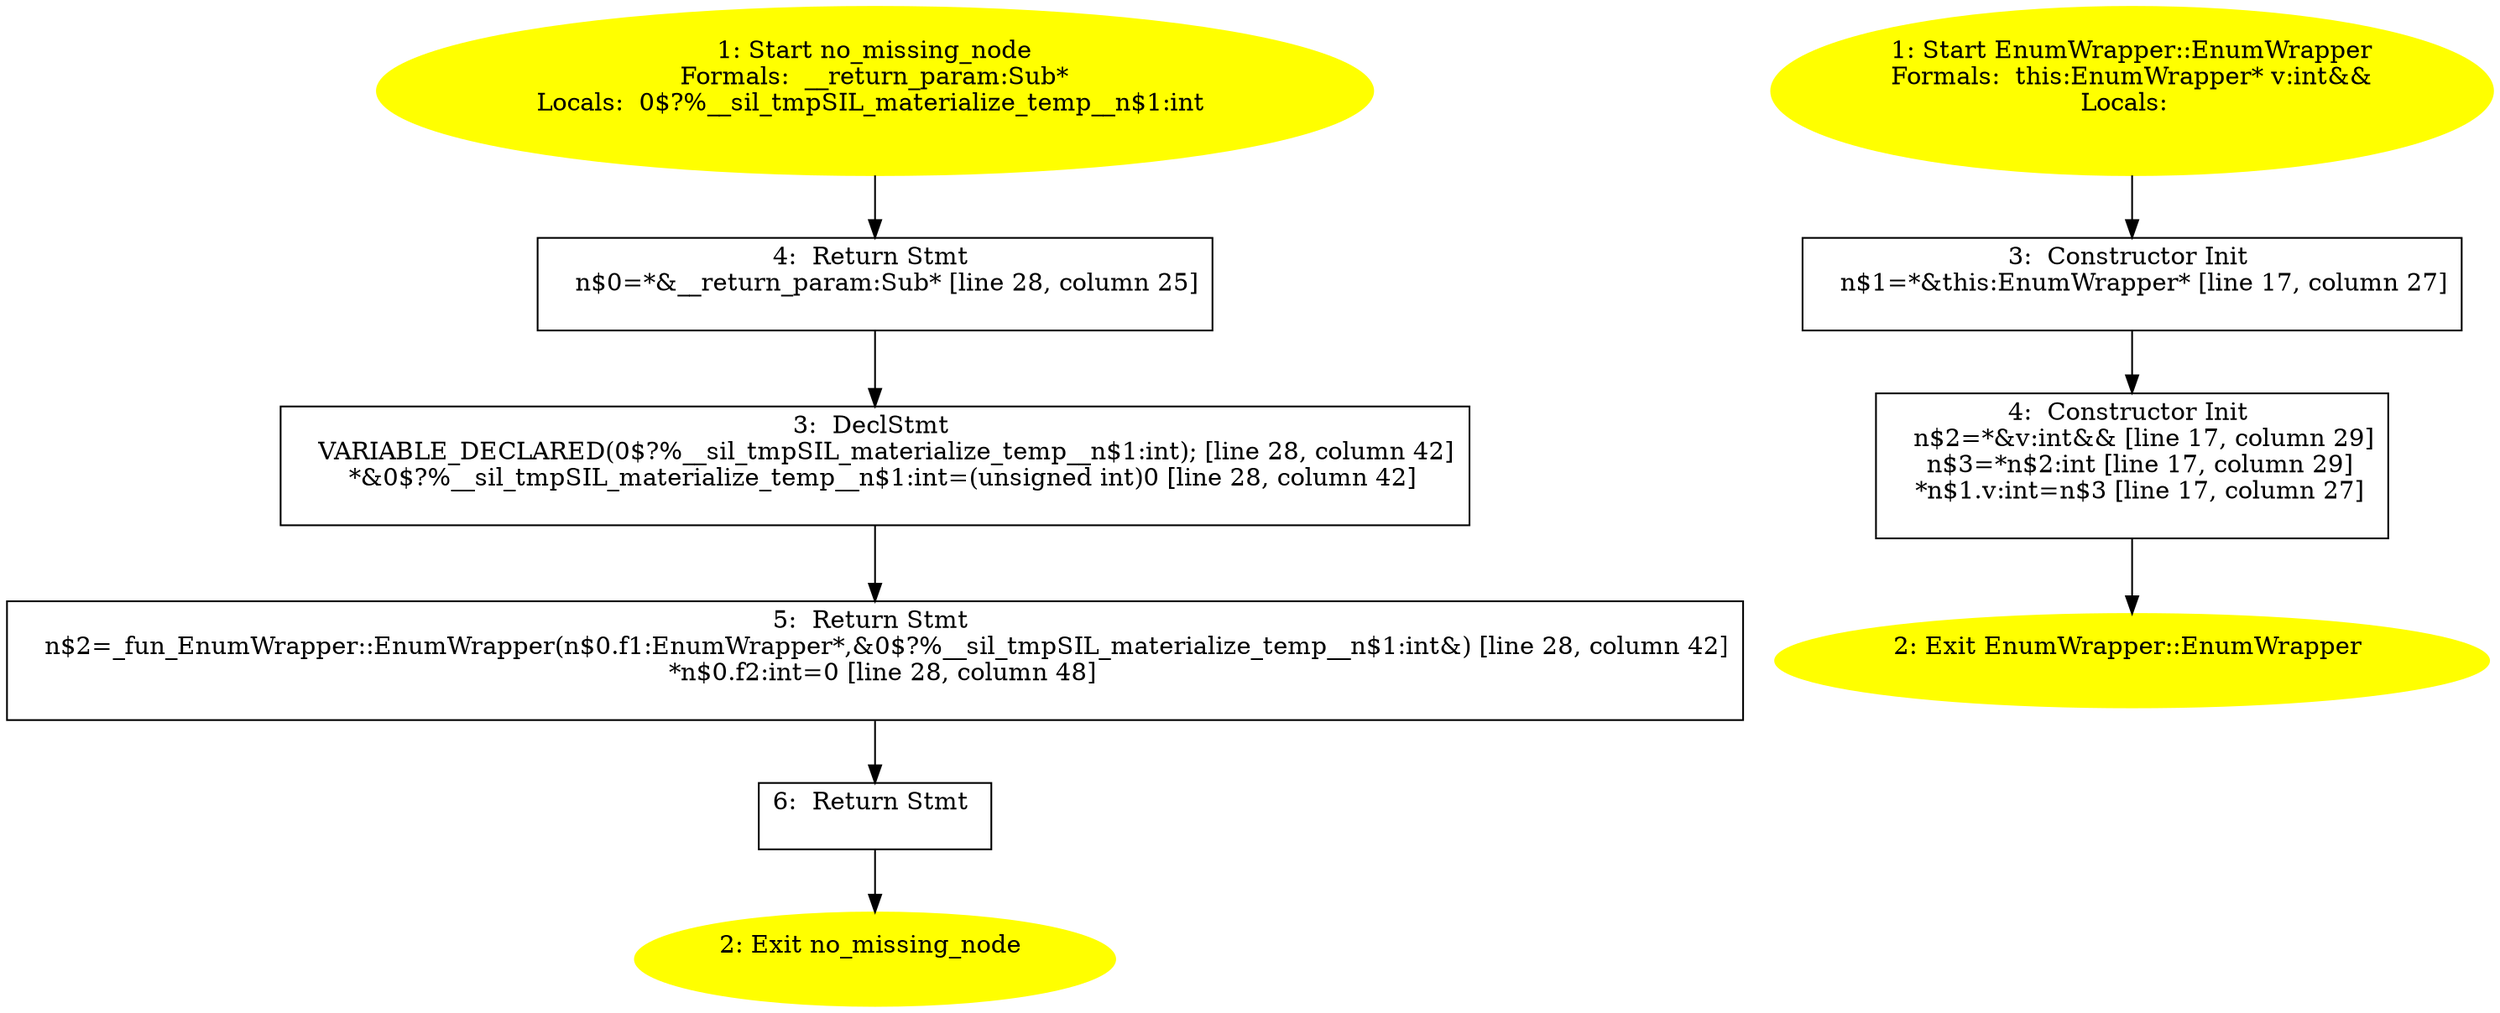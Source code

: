 /* @generated */
digraph cfg {
"no_missing_node(class Sub)#286112.8843aaec68040db1_1" [label="1: Start no_missing_node\nFormals:  __return_param:Sub*\nLocals:  0$?%__sil_tmpSIL_materialize_temp__n$1:int \n  " color=yellow style=filled]
	

	 "no_missing_node(class Sub)#286112.8843aaec68040db1_1" -> "no_missing_node(class Sub)#286112.8843aaec68040db1_4" ;
"no_missing_node(class Sub)#286112.8843aaec68040db1_2" [label="2: Exit no_missing_node \n  " color=yellow style=filled]
	

"no_missing_node(class Sub)#286112.8843aaec68040db1_3" [label="3:  DeclStmt \n   VARIABLE_DECLARED(0$?%__sil_tmpSIL_materialize_temp__n$1:int); [line 28, column 42]\n  *&0$?%__sil_tmpSIL_materialize_temp__n$1:int=(unsigned int)0 [line 28, column 42]\n " shape="box"]
	

	 "no_missing_node(class Sub)#286112.8843aaec68040db1_3" -> "no_missing_node(class Sub)#286112.8843aaec68040db1_5" ;
"no_missing_node(class Sub)#286112.8843aaec68040db1_4" [label="4:  Return Stmt \n   n$0=*&__return_param:Sub* [line 28, column 25]\n " shape="box"]
	

	 "no_missing_node(class Sub)#286112.8843aaec68040db1_4" -> "no_missing_node(class Sub)#286112.8843aaec68040db1_3" ;
"no_missing_node(class Sub)#286112.8843aaec68040db1_5" [label="5:  Return Stmt \n   n$2=_fun_EnumWrapper::EnumWrapper(n$0.f1:EnumWrapper*,&0$?%__sil_tmpSIL_materialize_temp__n$1:int&) [line 28, column 42]\n  *n$0.f2:int=0 [line 28, column 48]\n " shape="box"]
	

	 "no_missing_node(class Sub)#286112.8843aaec68040db1_5" -> "no_missing_node(class Sub)#286112.8843aaec68040db1_6" ;
"no_missing_node(class Sub)#286112.8843aaec68040db1_6" [label="6:  Return Stmt \n  " shape="box"]
	

	 "no_missing_node(class Sub)#286112.8843aaec68040db1_6" -> "no_missing_node(class Sub)#286112.8843aaec68040db1_2" ;
"EnumWrapper#EnumWrapper#{54497334.b7ae5d94ff96c4b9_1" [label="1: Start EnumWrapper::EnumWrapper\nFormals:  this:EnumWrapper* v:int&&\nLocals:  \n  " color=yellow style=filled]
	

	 "EnumWrapper#EnumWrapper#{54497334.b7ae5d94ff96c4b9_1" -> "EnumWrapper#EnumWrapper#{54497334.b7ae5d94ff96c4b9_3" ;
"EnumWrapper#EnumWrapper#{54497334.b7ae5d94ff96c4b9_2" [label="2: Exit EnumWrapper::EnumWrapper \n  " color=yellow style=filled]
	

"EnumWrapper#EnumWrapper#{54497334.b7ae5d94ff96c4b9_3" [label="3:  Constructor Init \n   n$1=*&this:EnumWrapper* [line 17, column 27]\n " shape="box"]
	

	 "EnumWrapper#EnumWrapper#{54497334.b7ae5d94ff96c4b9_3" -> "EnumWrapper#EnumWrapper#{54497334.b7ae5d94ff96c4b9_4" ;
"EnumWrapper#EnumWrapper#{54497334.b7ae5d94ff96c4b9_4" [label="4:  Constructor Init \n   n$2=*&v:int&& [line 17, column 29]\n  n$3=*n$2:int [line 17, column 29]\n  *n$1.v:int=n$3 [line 17, column 27]\n " shape="box"]
	

	 "EnumWrapper#EnumWrapper#{54497334.b7ae5d94ff96c4b9_4" -> "EnumWrapper#EnumWrapper#{54497334.b7ae5d94ff96c4b9_2" ;
}
